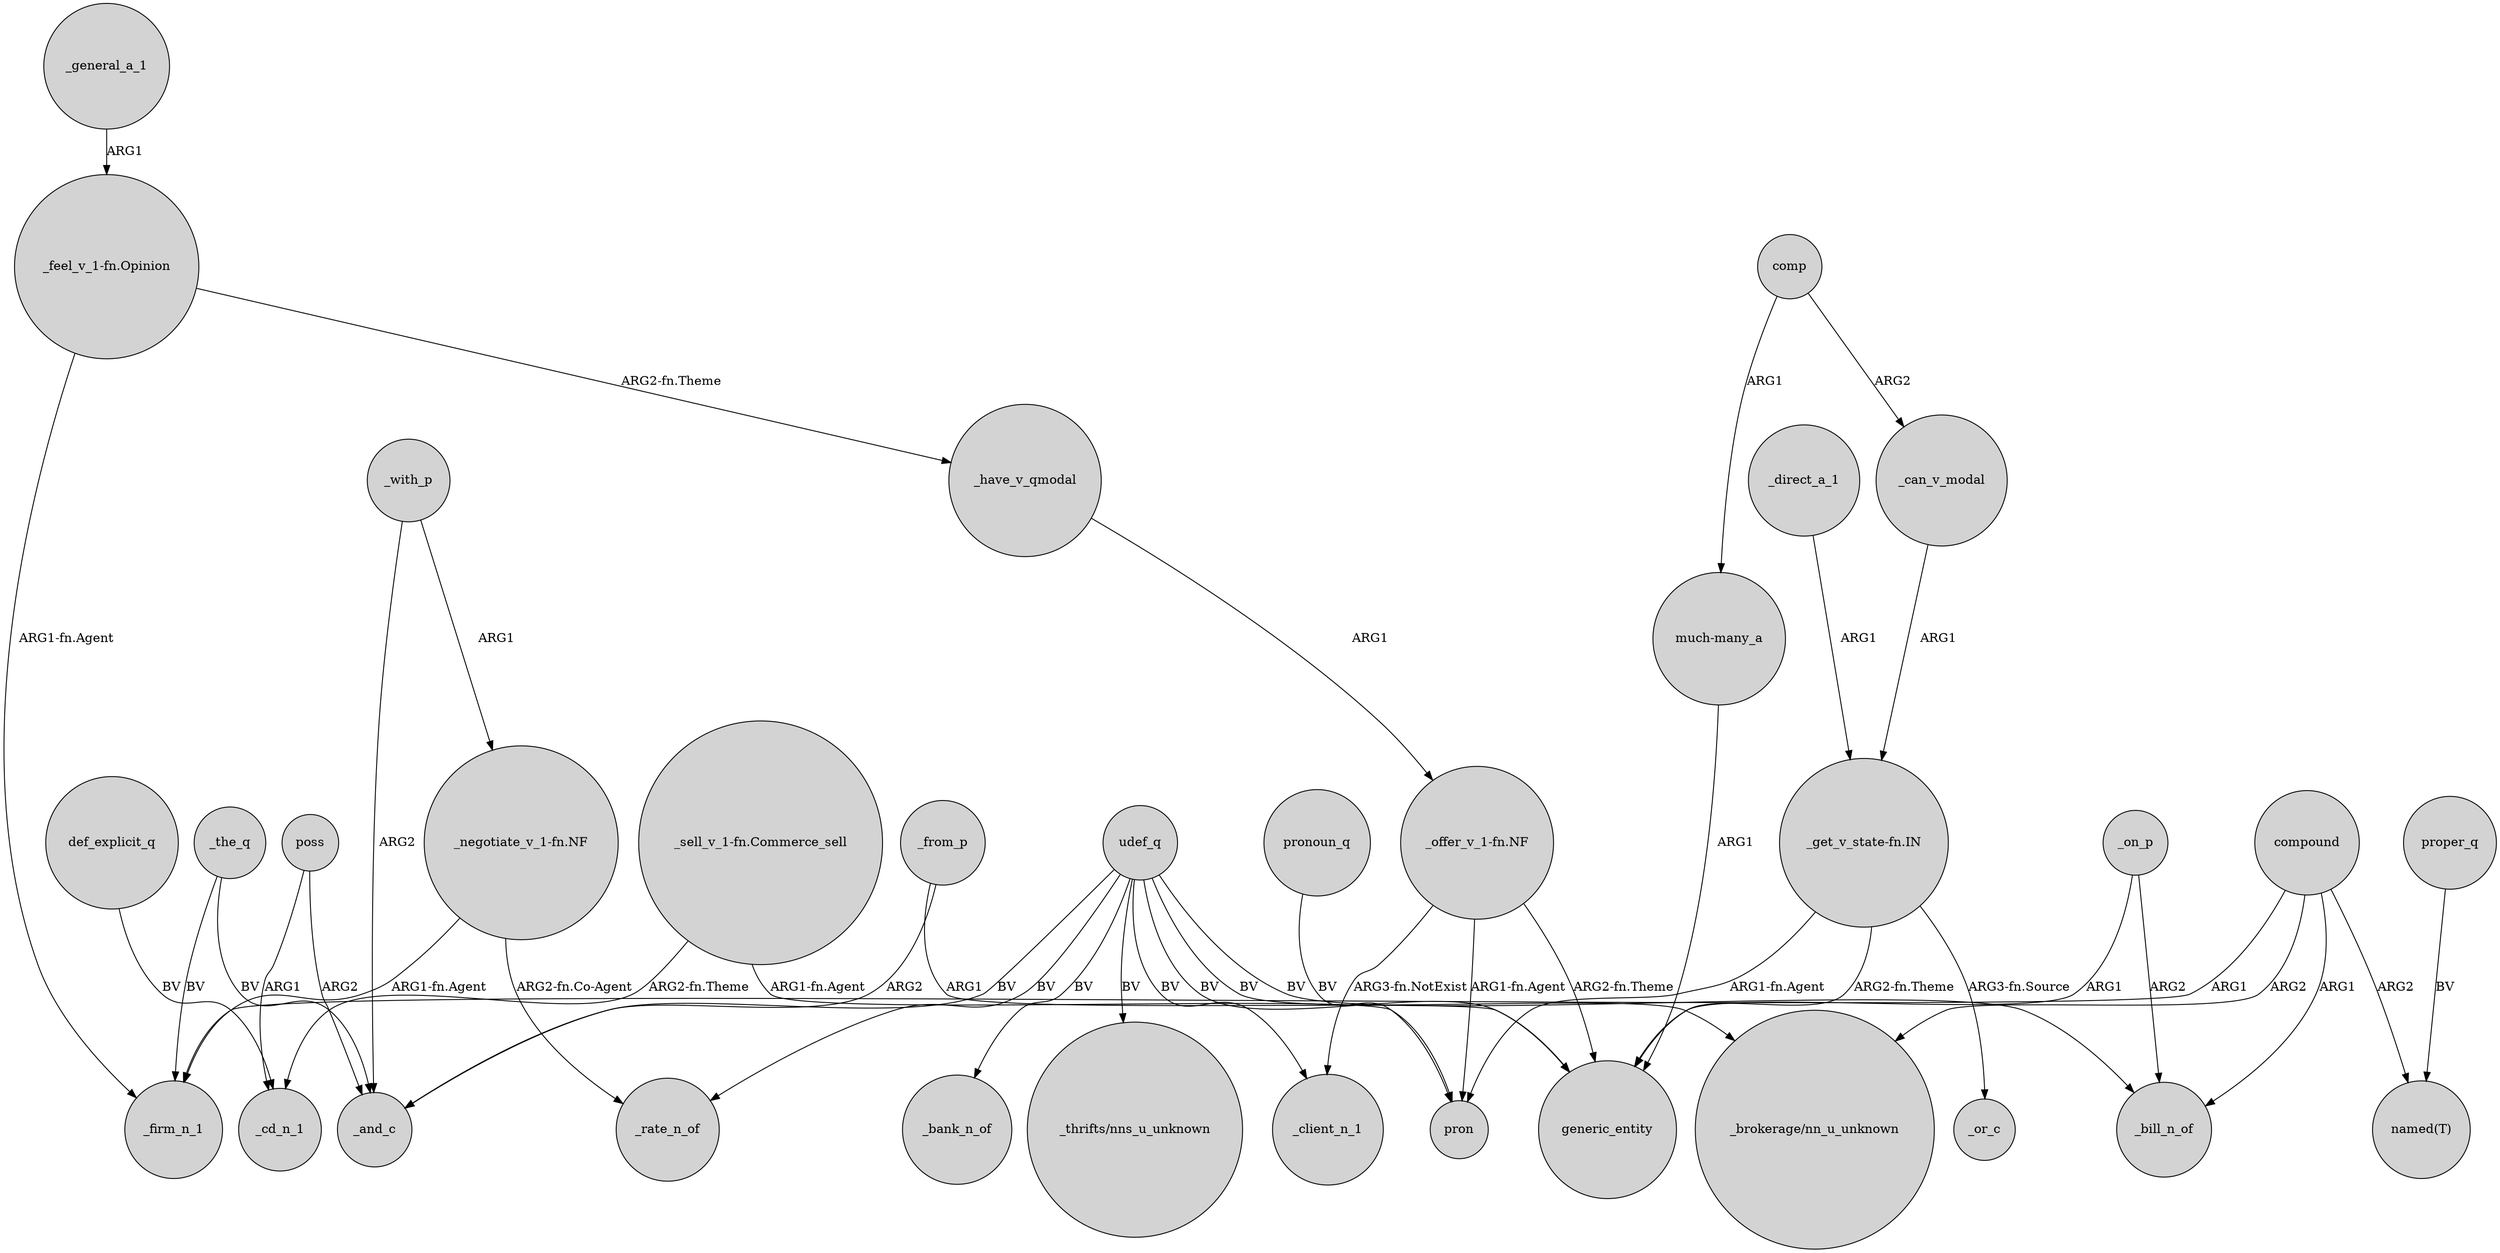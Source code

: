 digraph {
	node [shape=circle style=filled]
	_with_p -> _and_c [label=ARG2]
	_the_q -> _and_c [label=BV]
	"_get_v_state-fn.IN" -> generic_entity [label="ARG2-fn.Theme"]
	"_negotiate_v_1-fn.NF" -> _firm_n_1 [label="ARG1-fn.Agent"]
	"_sell_v_1-fn.Commerce_sell" -> _cd_n_1 [label="ARG2-fn.Theme"]
	poss -> _and_c [label=ARG2]
	udef_q -> generic_entity [label=BV]
	"_negotiate_v_1-fn.NF" -> _rate_n_of [label="ARG2-fn.Co-Agent"]
	compound -> _bill_n_of [label=ARG1]
	compound -> "named(T)" [label=ARG2]
	"_offer_v_1-fn.NF" -> _client_n_1 [label="ARG3-fn.NotExist"]
	"much-many_a" -> generic_entity [label=ARG1]
	udef_q -> "_thrifts/nns_u_unknown" [label=BV]
	comp -> _can_v_modal [label=ARG2]
	_can_v_modal -> "_get_v_state-fn.IN" [label=ARG1]
	"_get_v_state-fn.IN" -> pron [label="ARG1-fn.Agent"]
	proper_q -> "named(T)" [label=BV]
	"_feel_v_1-fn.Opinion" -> _have_v_qmodal [label="ARG2-fn.Theme"]
	udef_q -> _bill_n_of [label=BV]
	udef_q -> _rate_n_of [label=BV]
	"_get_v_state-fn.IN" -> _or_c [label="ARG3-fn.Source"]
	compound -> "_brokerage/nn_u_unknown" [label=ARG2]
	_from_p -> generic_entity [label=ARG1]
	_direct_a_1 -> "_get_v_state-fn.IN" [label=ARG1]
	_general_a_1 -> "_feel_v_1-fn.Opinion" [label=ARG1]
	def_explicit_q -> _cd_n_1 [label=BV]
	_with_p -> "_negotiate_v_1-fn.NF" [label=ARG1]
	udef_q -> "_brokerage/nn_u_unknown" [label=BV]
	poss -> _cd_n_1 [label=ARG1]
	pronoun_q -> pron [label=BV]
	_have_v_qmodal -> "_offer_v_1-fn.NF" [label=ARG1]
	comp -> "much-many_a" [label=ARG1]
	udef_q -> _client_n_1 [label=BV]
	compound -> _firm_n_1 [label=ARG1]
	"_feel_v_1-fn.Opinion" -> _firm_n_1 [label="ARG1-fn.Agent"]
	"_offer_v_1-fn.NF" -> generic_entity [label="ARG2-fn.Theme"]
	_on_p -> _bill_n_of [label=ARG2]
	_the_q -> _firm_n_1 [label=BV]
	_on_p -> generic_entity [label=ARG1]
	"_sell_v_1-fn.Commerce_sell" -> pron [label="ARG1-fn.Agent"]
	_from_p -> _and_c [label=ARG2]
	udef_q -> _and_c [label=BV]
	udef_q -> _bank_n_of [label=BV]
	"_offer_v_1-fn.NF" -> pron [label="ARG1-fn.Agent"]
}
